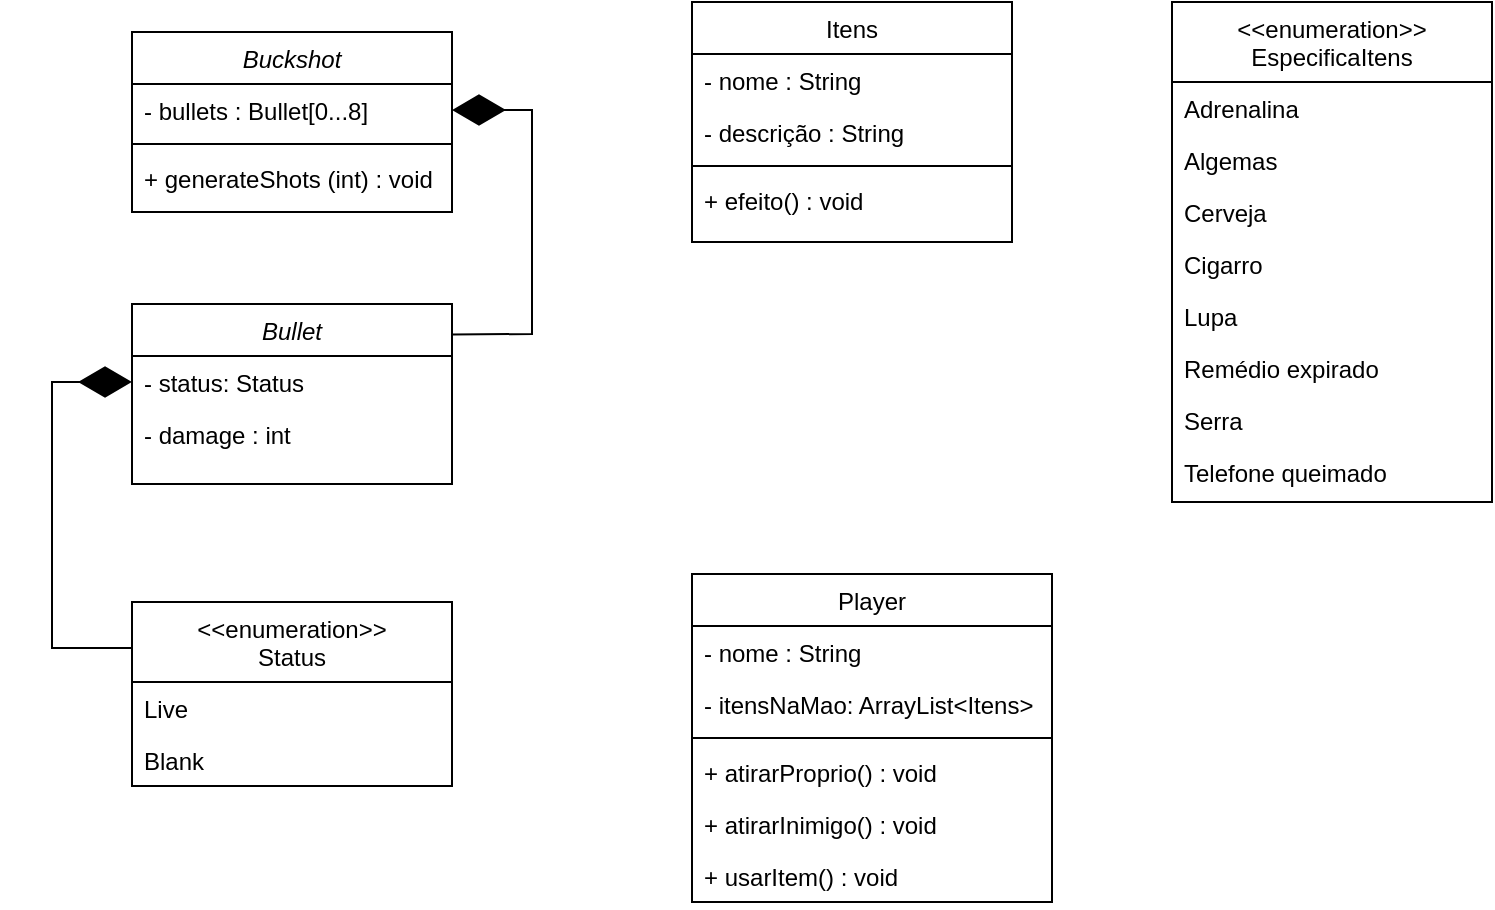 <mxfile version="24.4.6" type="github">
  <diagram id="C5RBs43oDa-KdzZeNtuy" name="Page-1">
    <mxGraphModel dx="1050" dy="557" grid="1" gridSize="10" guides="1" tooltips="1" connect="1" arrows="1" fold="1" page="1" pageScale="1" pageWidth="827" pageHeight="1169" math="0" shadow="0">
      <root>
        <mxCell id="WIyWlLk6GJQsqaUBKTNV-0" />
        <mxCell id="WIyWlLk6GJQsqaUBKTNV-1" parent="WIyWlLk6GJQsqaUBKTNV-0" />
        <mxCell id="zkfFHV4jXpPFQw0GAbJ--0" value="Buckshot" style="swimlane;fontStyle=2;align=center;verticalAlign=top;childLayout=stackLayout;horizontal=1;startSize=26;horizontalStack=0;resizeParent=1;resizeLast=0;collapsible=1;marginBottom=0;rounded=0;shadow=0;strokeWidth=1;" parent="WIyWlLk6GJQsqaUBKTNV-1" vertex="1">
          <mxGeometry x="70" y="105" width="160" height="90" as="geometry">
            <mxRectangle x="230" y="140" width="160" height="26" as="alternateBounds" />
          </mxGeometry>
        </mxCell>
        <mxCell id="zkfFHV4jXpPFQw0GAbJ--2" value="- bullets : Bullet[0...8]" style="text;align=left;verticalAlign=top;spacingLeft=4;spacingRight=4;overflow=hidden;rotatable=0;points=[[0,0.5],[1,0.5]];portConstraint=eastwest;rounded=0;shadow=0;html=0;" parent="zkfFHV4jXpPFQw0GAbJ--0" vertex="1">
          <mxGeometry y="26" width="160" height="26" as="geometry" />
        </mxCell>
        <mxCell id="zkfFHV4jXpPFQw0GAbJ--4" value="" style="line;html=1;strokeWidth=1;align=left;verticalAlign=middle;spacingTop=-1;spacingLeft=3;spacingRight=3;rotatable=0;labelPosition=right;points=[];portConstraint=eastwest;" parent="zkfFHV4jXpPFQw0GAbJ--0" vertex="1">
          <mxGeometry y="52" width="160" height="8" as="geometry" />
        </mxCell>
        <mxCell id="zkfFHV4jXpPFQw0GAbJ--5" value="+ generateShots (int) : void" style="text;align=left;verticalAlign=top;spacingLeft=4;spacingRight=4;overflow=hidden;rotatable=0;points=[[0,0.5],[1,0.5]];portConstraint=eastwest;" parent="zkfFHV4jXpPFQw0GAbJ--0" vertex="1">
          <mxGeometry y="60" width="160" height="26" as="geometry" />
        </mxCell>
        <mxCell id="zkfFHV4jXpPFQw0GAbJ--17" value="Itens" style="swimlane;fontStyle=0;align=center;verticalAlign=top;childLayout=stackLayout;horizontal=1;startSize=26;horizontalStack=0;resizeParent=1;resizeLast=0;collapsible=1;marginBottom=0;rounded=0;shadow=0;strokeWidth=1;" parent="WIyWlLk6GJQsqaUBKTNV-1" vertex="1">
          <mxGeometry x="350" y="90" width="160" height="120" as="geometry">
            <mxRectangle x="550" y="140" width="160" height="26" as="alternateBounds" />
          </mxGeometry>
        </mxCell>
        <mxCell id="zkfFHV4jXpPFQw0GAbJ--18" value="- nome : String" style="text;align=left;verticalAlign=top;spacingLeft=4;spacingRight=4;overflow=hidden;rotatable=0;points=[[0,0.5],[1,0.5]];portConstraint=eastwest;" parent="zkfFHV4jXpPFQw0GAbJ--17" vertex="1">
          <mxGeometry y="26" width="160" height="26" as="geometry" />
        </mxCell>
        <mxCell id="zkfFHV4jXpPFQw0GAbJ--19" value="- descrição : String" style="text;align=left;verticalAlign=top;spacingLeft=4;spacingRight=4;overflow=hidden;rotatable=0;points=[[0,0.5],[1,0.5]];portConstraint=eastwest;rounded=0;shadow=0;html=0;" parent="zkfFHV4jXpPFQw0GAbJ--17" vertex="1">
          <mxGeometry y="52" width="160" height="26" as="geometry" />
        </mxCell>
        <mxCell id="zkfFHV4jXpPFQw0GAbJ--23" value="" style="line;html=1;strokeWidth=1;align=left;verticalAlign=middle;spacingTop=-1;spacingLeft=3;spacingRight=3;rotatable=0;labelPosition=right;points=[];portConstraint=eastwest;" parent="zkfFHV4jXpPFQw0GAbJ--17" vertex="1">
          <mxGeometry y="78" width="160" height="8" as="geometry" />
        </mxCell>
        <mxCell id="zkfFHV4jXpPFQw0GAbJ--24" value="+ efeito() : void" style="text;align=left;verticalAlign=top;spacingLeft=4;spacingRight=4;overflow=hidden;rotatable=0;points=[[0,0.5],[1,0.5]];portConstraint=eastwest;" parent="zkfFHV4jXpPFQw0GAbJ--17" vertex="1">
          <mxGeometry y="86" width="160" height="26" as="geometry" />
        </mxCell>
        <mxCell id="MdTOVDsrusQ4EnQerNJ2-5" value="&lt;&lt;enumeration&gt;&gt;&#xa;EspecificaItens" style="swimlane;fontStyle=0;align=center;verticalAlign=top;childLayout=stackLayout;horizontal=1;startSize=40;horizontalStack=0;resizeParent=1;resizeLast=0;collapsible=1;marginBottom=0;rounded=0;shadow=0;strokeWidth=1;" vertex="1" parent="WIyWlLk6GJQsqaUBKTNV-1">
          <mxGeometry x="590" y="90" width="160" height="250" as="geometry">
            <mxRectangle x="550" y="140" width="160" height="26" as="alternateBounds" />
          </mxGeometry>
        </mxCell>
        <mxCell id="MdTOVDsrusQ4EnQerNJ2-15" value="Adrenalina" style="text;align=left;verticalAlign=top;spacingLeft=4;spacingRight=4;overflow=hidden;rotatable=0;points=[[0,0.5],[1,0.5]];portConstraint=eastwest;" vertex="1" parent="MdTOVDsrusQ4EnQerNJ2-5">
          <mxGeometry y="40" width="160" height="26" as="geometry" />
        </mxCell>
        <mxCell id="MdTOVDsrusQ4EnQerNJ2-6" value="Algemas" style="text;align=left;verticalAlign=top;spacingLeft=4;spacingRight=4;overflow=hidden;rotatable=0;points=[[0,0.5],[1,0.5]];portConstraint=eastwest;" vertex="1" parent="MdTOVDsrusQ4EnQerNJ2-5">
          <mxGeometry y="66" width="160" height="26" as="geometry" />
        </mxCell>
        <mxCell id="MdTOVDsrusQ4EnQerNJ2-14" value="Cerveja" style="text;align=left;verticalAlign=top;spacingLeft=4;spacingRight=4;overflow=hidden;rotatable=0;points=[[0,0.5],[1,0.5]];portConstraint=eastwest;" vertex="1" parent="MdTOVDsrusQ4EnQerNJ2-5">
          <mxGeometry y="92" width="160" height="26" as="geometry" />
        </mxCell>
        <mxCell id="MdTOVDsrusQ4EnQerNJ2-12" value="Cigarro" style="text;align=left;verticalAlign=top;spacingLeft=4;spacingRight=4;overflow=hidden;rotatable=0;points=[[0,0.5],[1,0.5]];portConstraint=eastwest;" vertex="1" parent="MdTOVDsrusQ4EnQerNJ2-5">
          <mxGeometry y="118" width="160" height="26" as="geometry" />
        </mxCell>
        <mxCell id="MdTOVDsrusQ4EnQerNJ2-11" value="Lupa" style="text;align=left;verticalAlign=top;spacingLeft=4;spacingRight=4;overflow=hidden;rotatable=0;points=[[0,0.5],[1,0.5]];portConstraint=eastwest;" vertex="1" parent="MdTOVDsrusQ4EnQerNJ2-5">
          <mxGeometry y="144" width="160" height="26" as="geometry" />
        </mxCell>
        <mxCell id="MdTOVDsrusQ4EnQerNJ2-13" value="Remédio expirado" style="text;align=left;verticalAlign=top;spacingLeft=4;spacingRight=4;overflow=hidden;rotatable=0;points=[[0,0.5],[1,0.5]];portConstraint=eastwest;" vertex="1" parent="MdTOVDsrusQ4EnQerNJ2-5">
          <mxGeometry y="170" width="160" height="26" as="geometry" />
        </mxCell>
        <mxCell id="MdTOVDsrusQ4EnQerNJ2-9" value="Serra" style="text;align=left;verticalAlign=top;spacingLeft=4;spacingRight=4;overflow=hidden;rotatable=0;points=[[0,0.5],[1,0.5]];portConstraint=eastwest;" vertex="1" parent="MdTOVDsrusQ4EnQerNJ2-5">
          <mxGeometry y="196" width="160" height="26" as="geometry" />
        </mxCell>
        <mxCell id="MdTOVDsrusQ4EnQerNJ2-16" value="Telefone queimado" style="text;align=left;verticalAlign=top;spacingLeft=4;spacingRight=4;overflow=hidden;rotatable=0;points=[[0,0.5],[1,0.5]];portConstraint=eastwest;" vertex="1" parent="MdTOVDsrusQ4EnQerNJ2-5">
          <mxGeometry y="222" width="160" height="26" as="geometry" />
        </mxCell>
        <mxCell id="MdTOVDsrusQ4EnQerNJ2-18" value="Bullet" style="swimlane;fontStyle=2;align=center;verticalAlign=top;childLayout=stackLayout;horizontal=1;startSize=26;horizontalStack=0;resizeParent=1;resizeLast=0;collapsible=1;marginBottom=0;rounded=0;shadow=0;strokeWidth=1;" vertex="1" parent="WIyWlLk6GJQsqaUBKTNV-1">
          <mxGeometry x="70" y="241" width="160" height="90" as="geometry">
            <mxRectangle x="230" y="140" width="160" height="26" as="alternateBounds" />
          </mxGeometry>
        </mxCell>
        <mxCell id="MdTOVDsrusQ4EnQerNJ2-19" value="- status: Status&#xa;" style="text;align=left;verticalAlign=top;spacingLeft=4;spacingRight=4;overflow=hidden;rotatable=0;points=[[0,0.5],[1,0.5]];portConstraint=eastwest;rounded=0;shadow=0;html=0;" vertex="1" parent="MdTOVDsrusQ4EnQerNJ2-18">
          <mxGeometry y="26" width="160" height="26" as="geometry" />
        </mxCell>
        <mxCell id="MdTOVDsrusQ4EnQerNJ2-31" value="- damage : int" style="text;align=left;verticalAlign=top;spacingLeft=4;spacingRight=4;overflow=hidden;rotatable=0;points=[[0,0.5],[1,0.5]];portConstraint=eastwest;rounded=0;shadow=0;html=0;" vertex="1" parent="MdTOVDsrusQ4EnQerNJ2-18">
          <mxGeometry y="52" width="160" height="26" as="geometry" />
        </mxCell>
        <mxCell id="MdTOVDsrusQ4EnQerNJ2-22" value="&lt;&lt;enumeration&gt;&gt;&#xa;Status" style="swimlane;fontStyle=0;align=center;verticalAlign=top;childLayout=stackLayout;horizontal=1;startSize=40;horizontalStack=0;resizeParent=1;resizeLast=0;collapsible=1;marginBottom=0;rounded=0;shadow=0;strokeWidth=1;" vertex="1" parent="WIyWlLk6GJQsqaUBKTNV-1">
          <mxGeometry x="70" y="390" width="160" height="92" as="geometry">
            <mxRectangle x="550" y="140" width="160" height="26" as="alternateBounds" />
          </mxGeometry>
        </mxCell>
        <mxCell id="MdTOVDsrusQ4EnQerNJ2-29" value="Live" style="text;align=left;verticalAlign=top;spacingLeft=4;spacingRight=4;overflow=hidden;rotatable=0;points=[[0,0.5],[1,0.5]];portConstraint=eastwest;" vertex="1" parent="MdTOVDsrusQ4EnQerNJ2-22">
          <mxGeometry y="40" width="160" height="26" as="geometry" />
        </mxCell>
        <mxCell id="MdTOVDsrusQ4EnQerNJ2-30" value="Blank" style="text;align=left;verticalAlign=top;spacingLeft=4;spacingRight=4;overflow=hidden;rotatable=0;points=[[0,0.5],[1,0.5]];portConstraint=eastwest;" vertex="1" parent="MdTOVDsrusQ4EnQerNJ2-22">
          <mxGeometry y="66" width="160" height="26" as="geometry" />
        </mxCell>
        <mxCell id="MdTOVDsrusQ4EnQerNJ2-33" value="" style="endArrow=diamondThin;endFill=1;endSize=24;html=1;rounded=0;entryX=1;entryY=0.5;entryDx=0;entryDy=0;exitX=1;exitY=0.169;exitDx=0;exitDy=0;exitPerimeter=0;" edge="1" parent="WIyWlLk6GJQsqaUBKTNV-1" source="MdTOVDsrusQ4EnQerNJ2-18" target="zkfFHV4jXpPFQw0GAbJ--2">
          <mxGeometry width="160" relative="1" as="geometry">
            <mxPoint x="340" y="370" as="sourcePoint" />
            <mxPoint x="500" y="370" as="targetPoint" />
            <Array as="points">
              <mxPoint x="270" y="256" />
              <mxPoint x="270" y="144" />
            </Array>
          </mxGeometry>
        </mxCell>
        <mxCell id="MdTOVDsrusQ4EnQerNJ2-35" value="" style="endArrow=diamondThin;endFill=1;endSize=24;html=1;rounded=0;entryX=0;entryY=0.5;entryDx=0;entryDy=0;exitX=0;exitY=0.25;exitDx=0;exitDy=0;" edge="1" parent="WIyWlLk6GJQsqaUBKTNV-1" source="MdTOVDsrusQ4EnQerNJ2-22" target="MdTOVDsrusQ4EnQerNJ2-19">
          <mxGeometry width="160" relative="1" as="geometry">
            <mxPoint x="350" y="360" as="sourcePoint" />
            <mxPoint x="510" y="360" as="targetPoint" />
            <Array as="points">
              <mxPoint x="30" y="413" />
              <mxPoint x="30" y="280" />
            </Array>
          </mxGeometry>
        </mxCell>
        <mxCell id="MdTOVDsrusQ4EnQerNJ2-38" value="Player" style="swimlane;fontStyle=0;align=center;verticalAlign=top;childLayout=stackLayout;horizontal=1;startSize=26;horizontalStack=0;resizeParent=1;resizeLast=0;collapsible=1;marginBottom=0;rounded=0;shadow=0;strokeWidth=1;" vertex="1" parent="WIyWlLk6GJQsqaUBKTNV-1">
          <mxGeometry x="350" y="376" width="180" height="164" as="geometry">
            <mxRectangle x="550" y="140" width="160" height="26" as="alternateBounds" />
          </mxGeometry>
        </mxCell>
        <mxCell id="MdTOVDsrusQ4EnQerNJ2-39" value="- nome : String" style="text;align=left;verticalAlign=top;spacingLeft=4;spacingRight=4;overflow=hidden;rotatable=0;points=[[0,0.5],[1,0.5]];portConstraint=eastwest;" vertex="1" parent="MdTOVDsrusQ4EnQerNJ2-38">
          <mxGeometry y="26" width="180" height="26" as="geometry" />
        </mxCell>
        <mxCell id="MdTOVDsrusQ4EnQerNJ2-40" value="- itensNaMao: ArrayList&lt;Itens&gt;" style="text;align=left;verticalAlign=top;spacingLeft=4;spacingRight=4;overflow=hidden;rotatable=0;points=[[0,0.5],[1,0.5]];portConstraint=eastwest;rounded=0;shadow=0;html=0;" vertex="1" parent="MdTOVDsrusQ4EnQerNJ2-38">
          <mxGeometry y="52" width="180" height="26" as="geometry" />
        </mxCell>
        <mxCell id="MdTOVDsrusQ4EnQerNJ2-41" value="" style="line;html=1;strokeWidth=1;align=left;verticalAlign=middle;spacingTop=-1;spacingLeft=3;spacingRight=3;rotatable=0;labelPosition=right;points=[];portConstraint=eastwest;" vertex="1" parent="MdTOVDsrusQ4EnQerNJ2-38">
          <mxGeometry y="78" width="180" height="8" as="geometry" />
        </mxCell>
        <mxCell id="MdTOVDsrusQ4EnQerNJ2-42" value="+ atirarProprio() : void" style="text;align=left;verticalAlign=top;spacingLeft=4;spacingRight=4;overflow=hidden;rotatable=0;points=[[0,0.5],[1,0.5]];portConstraint=eastwest;" vertex="1" parent="MdTOVDsrusQ4EnQerNJ2-38">
          <mxGeometry y="86" width="180" height="26" as="geometry" />
        </mxCell>
        <mxCell id="MdTOVDsrusQ4EnQerNJ2-43" value="+ atirarInimigo() : void" style="text;align=left;verticalAlign=top;spacingLeft=4;spacingRight=4;overflow=hidden;rotatable=0;points=[[0,0.5],[1,0.5]];portConstraint=eastwest;" vertex="1" parent="MdTOVDsrusQ4EnQerNJ2-38">
          <mxGeometry y="112" width="180" height="26" as="geometry" />
        </mxCell>
        <mxCell id="MdTOVDsrusQ4EnQerNJ2-44" value="+ usarItem() : void" style="text;align=left;verticalAlign=top;spacingLeft=4;spacingRight=4;overflow=hidden;rotatable=0;points=[[0,0.5],[1,0.5]];portConstraint=eastwest;" vertex="1" parent="MdTOVDsrusQ4EnQerNJ2-38">
          <mxGeometry y="138" width="180" height="26" as="geometry" />
        </mxCell>
      </root>
    </mxGraphModel>
  </diagram>
</mxfile>

